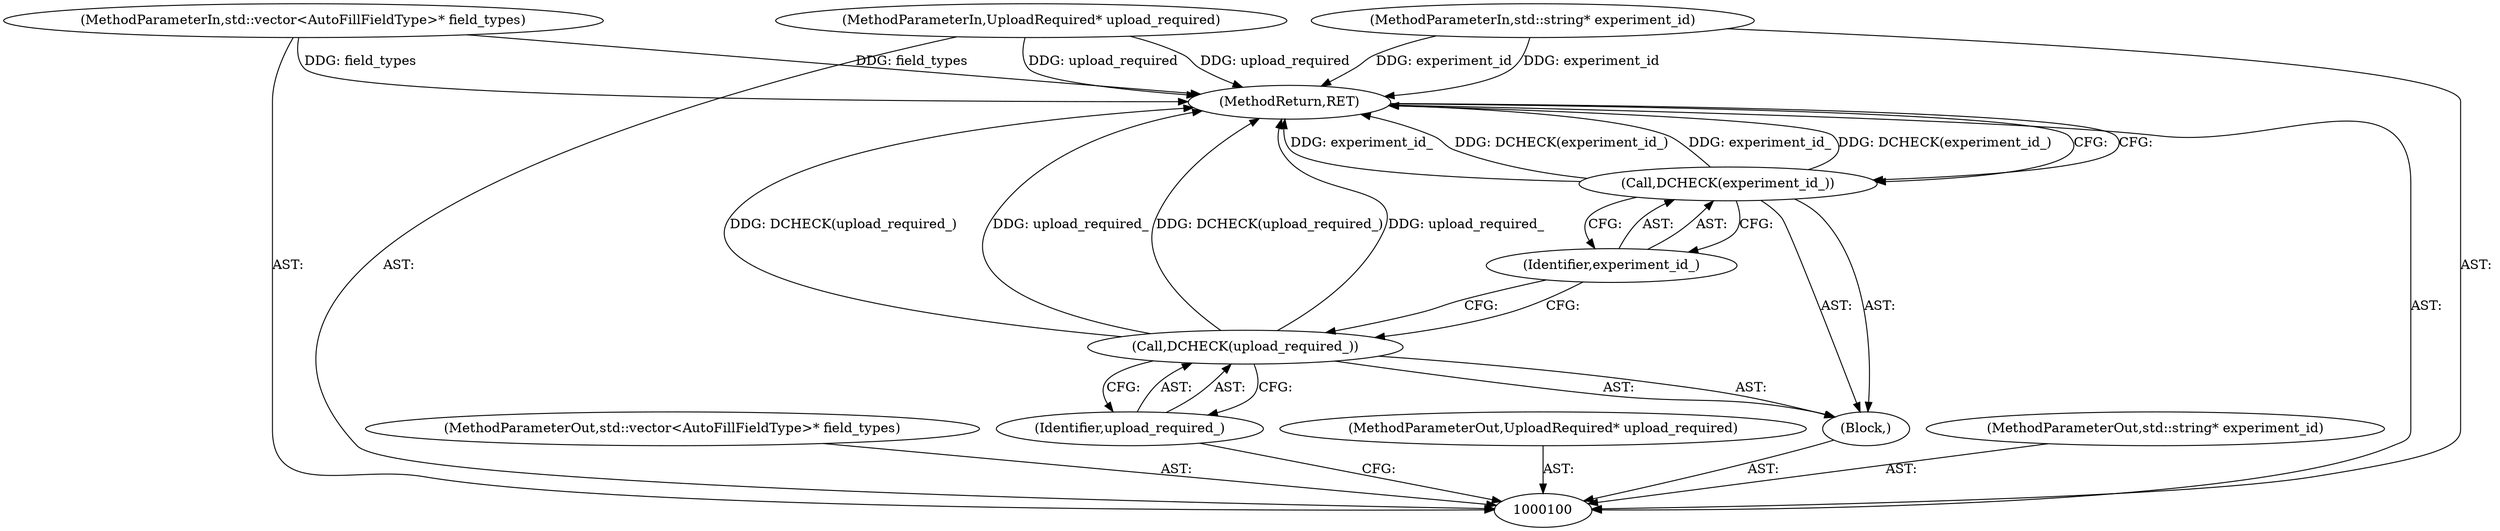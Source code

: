digraph "0_Chrome_5f372f899b8709dac700710b5f0f90959dcf9ecb_1" {
"1000109" [label="(MethodReturn,RET)"];
"1000101" [label="(MethodParameterIn,std::vector<AutoFillFieldType>* field_types)"];
"1000121" [label="(MethodParameterOut,std::vector<AutoFillFieldType>* field_types)"];
"1000102" [label="(MethodParameterIn,UploadRequired* upload_required)"];
"1000122" [label="(MethodParameterOut,UploadRequired* upload_required)"];
"1000103" [label="(MethodParameterIn,std::string* experiment_id)"];
"1000123" [label="(MethodParameterOut,std::string* experiment_id)"];
"1000104" [label="(Block,)"];
"1000106" [label="(Identifier,upload_required_)"];
"1000105" [label="(Call,DCHECK(upload_required_))"];
"1000107" [label="(Call,DCHECK(experiment_id_))"];
"1000108" [label="(Identifier,experiment_id_)"];
"1000109" -> "1000100"  [label="AST: "];
"1000109" -> "1000107"  [label="CFG: "];
"1000107" -> "1000109"  [label="DDG: experiment_id_"];
"1000107" -> "1000109"  [label="DDG: DCHECK(experiment_id_)"];
"1000105" -> "1000109"  [label="DDG: DCHECK(upload_required_)"];
"1000105" -> "1000109"  [label="DDG: upload_required_"];
"1000103" -> "1000109"  [label="DDG: experiment_id"];
"1000102" -> "1000109"  [label="DDG: upload_required"];
"1000101" -> "1000109"  [label="DDG: field_types"];
"1000101" -> "1000100"  [label="AST: "];
"1000101" -> "1000109"  [label="DDG: field_types"];
"1000121" -> "1000100"  [label="AST: "];
"1000102" -> "1000100"  [label="AST: "];
"1000102" -> "1000109"  [label="DDG: upload_required"];
"1000122" -> "1000100"  [label="AST: "];
"1000103" -> "1000100"  [label="AST: "];
"1000103" -> "1000109"  [label="DDG: experiment_id"];
"1000123" -> "1000100"  [label="AST: "];
"1000104" -> "1000100"  [label="AST: "];
"1000105" -> "1000104"  [label="AST: "];
"1000107" -> "1000104"  [label="AST: "];
"1000106" -> "1000105"  [label="AST: "];
"1000106" -> "1000100"  [label="CFG: "];
"1000105" -> "1000106"  [label="CFG: "];
"1000105" -> "1000104"  [label="AST: "];
"1000105" -> "1000106"  [label="CFG: "];
"1000106" -> "1000105"  [label="AST: "];
"1000108" -> "1000105"  [label="CFG: "];
"1000105" -> "1000109"  [label="DDG: DCHECK(upload_required_)"];
"1000105" -> "1000109"  [label="DDG: upload_required_"];
"1000107" -> "1000104"  [label="AST: "];
"1000107" -> "1000108"  [label="CFG: "];
"1000108" -> "1000107"  [label="AST: "];
"1000109" -> "1000107"  [label="CFG: "];
"1000107" -> "1000109"  [label="DDG: experiment_id_"];
"1000107" -> "1000109"  [label="DDG: DCHECK(experiment_id_)"];
"1000108" -> "1000107"  [label="AST: "];
"1000108" -> "1000105"  [label="CFG: "];
"1000107" -> "1000108"  [label="CFG: "];
}
